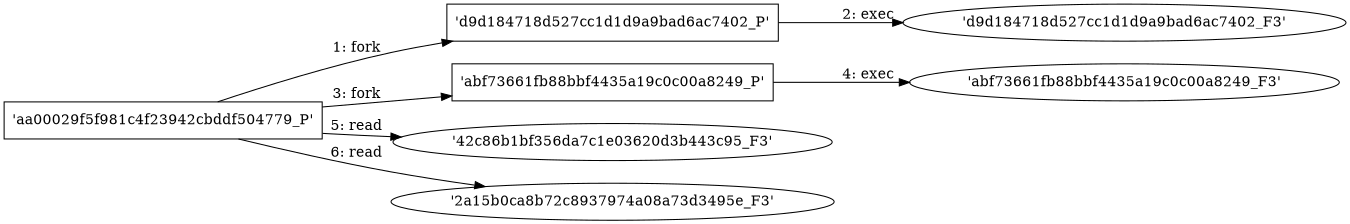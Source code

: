digraph "D:\Learning\Paper\apt\基于CTI的攻击预警\Dataset\攻击图\ASGfromALLCTI\Threat Source newsletter (Nov. 14, 2019).dot" {
rankdir="LR"
size="9"
fixedsize="false"
splines="true"
nodesep=0.3
ranksep=0
fontsize=10
overlap="scalexy"
engine= "neato"
	"'aa00029f5f981c4f23942cbddf504779_P'" [node_type=Process shape=box]
	"'d9d184718d527cc1d1d9a9bad6ac7402_P'" [node_type=Process shape=box]
	"'aa00029f5f981c4f23942cbddf504779_P'" -> "'d9d184718d527cc1d1d9a9bad6ac7402_P'" [label="1: fork"]
	"'d9d184718d527cc1d1d9a9bad6ac7402_P'" [node_type=Process shape=box]
	"'d9d184718d527cc1d1d9a9bad6ac7402_F3'" [node_type=File shape=ellipse]
	"'d9d184718d527cc1d1d9a9bad6ac7402_P'" -> "'d9d184718d527cc1d1d9a9bad6ac7402_F3'" [label="2: exec"]
	"'aa00029f5f981c4f23942cbddf504779_P'" [node_type=Process shape=box]
	"'abf73661fb88bbf4435a19c0c00a8249_P'" [node_type=Process shape=box]
	"'aa00029f5f981c4f23942cbddf504779_P'" -> "'abf73661fb88bbf4435a19c0c00a8249_P'" [label="3: fork"]
	"'abf73661fb88bbf4435a19c0c00a8249_P'" [node_type=Process shape=box]
	"'abf73661fb88bbf4435a19c0c00a8249_F3'" [node_type=File shape=ellipse]
	"'abf73661fb88bbf4435a19c0c00a8249_P'" -> "'abf73661fb88bbf4435a19c0c00a8249_F3'" [label="4: exec"]
	"'42c86b1bf356da7c1e03620d3b443c95_F3'" [node_type=file shape=ellipse]
	"'aa00029f5f981c4f23942cbddf504779_P'" [node_type=Process shape=box]
	"'aa00029f5f981c4f23942cbddf504779_P'" -> "'42c86b1bf356da7c1e03620d3b443c95_F3'" [label="5: read"]
	"'2a15b0ca8b72c8937974a08a73d3495e_F3'" [node_type=file shape=ellipse]
	"'aa00029f5f981c4f23942cbddf504779_P'" [node_type=Process shape=box]
	"'aa00029f5f981c4f23942cbddf504779_P'" -> "'2a15b0ca8b72c8937974a08a73d3495e_F3'" [label="6: read"]
}
